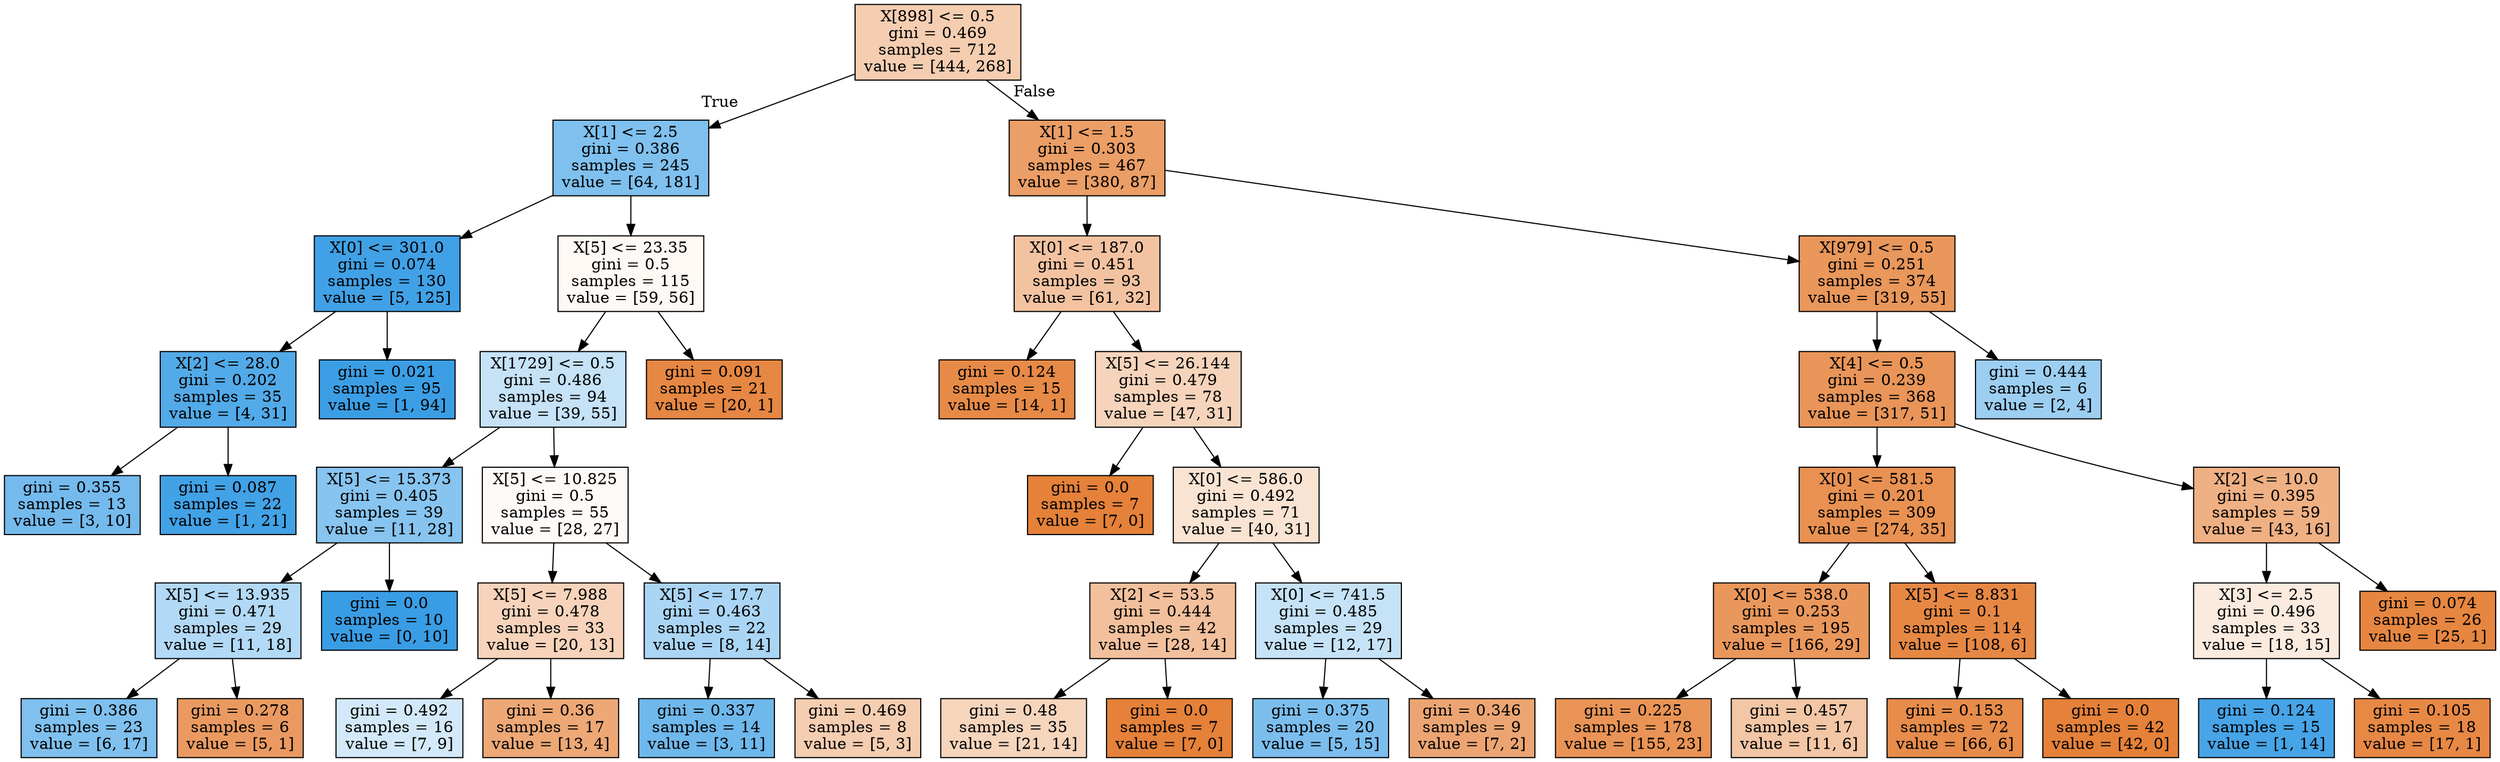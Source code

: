 digraph Tree {
node [shape=box, style="filled", color="black"] ;
0 [label="X[898] <= 0.5\ngini = 0.469\nsamples = 712\nvalue = [444, 268]", fillcolor="#f5cdb1"] ;
1 [label="X[1] <= 2.5\ngini = 0.386\nsamples = 245\nvalue = [64, 181]", fillcolor="#7fc0ee"] ;
0 -> 1 [labeldistance=2.5, labelangle=45, headlabel="True"] ;
3 [label="X[0] <= 301.0\ngini = 0.074\nsamples = 130\nvalue = [5, 125]", fillcolor="#41a1e6"] ;
1 -> 3 ;
43 [label="X[2] <= 28.0\ngini = 0.202\nsamples = 35\nvalue = [4, 31]", fillcolor="#53aae8"] ;
3 -> 43 ;
45 [label="gini = 0.355\nsamples = 13\nvalue = [3, 10]", fillcolor="#74baed"] ;
43 -> 45 ;
46 [label="gini = 0.087\nsamples = 22\nvalue = [1, 21]", fillcolor="#42a2e6"] ;
43 -> 46 ;
44 [label="gini = 0.021\nsamples = 95\nvalue = [1, 94]", fillcolor="#3b9ee5"] ;
3 -> 44 ;
4 [label="X[5] <= 23.35\ngini = 0.5\nsamples = 115\nvalue = [59, 56]", fillcolor="#fef9f5"] ;
1 -> 4 ;
5 [label="X[1729] <= 0.5\ngini = 0.486\nsamples = 94\nvalue = [39, 55]", fillcolor="#c5e2f7"] ;
4 -> 5 ;
21 [label="X[5] <= 15.373\ngini = 0.405\nsamples = 39\nvalue = [11, 28]", fillcolor="#87c4ef"] ;
5 -> 21 ;
27 [label="X[5] <= 13.935\ngini = 0.471\nsamples = 29\nvalue = [11, 18]", fillcolor="#b2d9f5"] ;
21 -> 27 ;
29 [label="gini = 0.386\nsamples = 23\nvalue = [6, 17]", fillcolor="#7fc0ee"] ;
27 -> 29 ;
30 [label="gini = 0.278\nsamples = 6\nvalue = [5, 1]", fillcolor="#ea9a61"] ;
27 -> 30 ;
28 [label="gini = 0.0\nsamples = 10\nvalue = [0, 10]", fillcolor="#399de5"] ;
21 -> 28 ;
22 [label="X[5] <= 10.825\ngini = 0.5\nsamples = 55\nvalue = [28, 27]", fillcolor="#fefaf8"] ;
5 -> 22 ;
33 [label="X[5] <= 7.988\ngini = 0.478\nsamples = 33\nvalue = [20, 13]", fillcolor="#f6d3ba"] ;
22 -> 33 ;
35 [label="gini = 0.492\nsamples = 16\nvalue = [7, 9]", fillcolor="#d3e9f9"] ;
33 -> 35 ;
36 [label="gini = 0.36\nsamples = 17\nvalue = [13, 4]", fillcolor="#eda876"] ;
33 -> 36 ;
34 [label="X[5] <= 17.7\ngini = 0.463\nsamples = 22\nvalue = [8, 14]", fillcolor="#aad5f4"] ;
22 -> 34 ;
37 [label="gini = 0.337\nsamples = 14\nvalue = [3, 11]", fillcolor="#6fb8ec"] ;
34 -> 37 ;
38 [label="gini = 0.469\nsamples = 8\nvalue = [5, 3]", fillcolor="#f5cdb0"] ;
34 -> 38 ;
6 [label="gini = 0.091\nsamples = 21\nvalue = [20, 1]", fillcolor="#e68743"] ;
4 -> 6 ;
2 [label="X[1] <= 1.5\ngini = 0.303\nsamples = 467\nvalue = [380, 87]", fillcolor="#eb9e66"] ;
0 -> 2 [labeldistance=2.5, labelangle=-45, headlabel="False"] ;
7 [label="X[0] <= 187.0\ngini = 0.451\nsamples = 93\nvalue = [61, 32]", fillcolor="#f3c3a1"] ;
2 -> 7 ;
11 [label="gini = 0.124\nsamples = 15\nvalue = [14, 1]", fillcolor="#e78a47"] ;
7 -> 11 ;
12 [label="X[5] <= 26.144\ngini = 0.479\nsamples = 78\nvalue = [47, 31]", fillcolor="#f6d4bc"] ;
7 -> 12 ;
19 [label="gini = 0.0\nsamples = 7\nvalue = [7, 0]", fillcolor="#e58139"] ;
12 -> 19 ;
20 [label="X[0] <= 586.0\ngini = 0.492\nsamples = 71\nvalue = [40, 31]", fillcolor="#f9e3d2"] ;
12 -> 20 ;
23 [label="X[2] <= 53.5\ngini = 0.444\nsamples = 42\nvalue = [28, 14]", fillcolor="#f2c09c"] ;
20 -> 23 ;
31 [label="gini = 0.48\nsamples = 35\nvalue = [21, 14]", fillcolor="#f6d5bd"] ;
23 -> 31 ;
32 [label="gini = 0.0\nsamples = 7\nvalue = [7, 0]", fillcolor="#e58139"] ;
23 -> 32 ;
24 [label="X[0] <= 741.5\ngini = 0.485\nsamples = 29\nvalue = [12, 17]", fillcolor="#c5e2f7"] ;
20 -> 24 ;
25 [label="gini = 0.375\nsamples = 20\nvalue = [5, 15]", fillcolor="#7bbeee"] ;
24 -> 25 ;
26 [label="gini = 0.346\nsamples = 9\nvalue = [7, 2]", fillcolor="#eca572"] ;
24 -> 26 ;
8 [label="X[979] <= 0.5\ngini = 0.251\nsamples = 374\nvalue = [319, 55]", fillcolor="#e9975b"] ;
2 -> 8 ;
9 [label="X[4] <= 0.5\ngini = 0.239\nsamples = 368\nvalue = [317, 51]", fillcolor="#e99559"] ;
8 -> 9 ;
13 [label="X[0] <= 581.5\ngini = 0.201\nsamples = 309\nvalue = [274, 35]", fillcolor="#e89152"] ;
9 -> 13 ;
39 [label="X[0] <= 538.0\ngini = 0.253\nsamples = 195\nvalue = [166, 29]", fillcolor="#ea975c"] ;
13 -> 39 ;
41 [label="gini = 0.225\nsamples = 178\nvalue = [155, 23]", fillcolor="#e99456"] ;
39 -> 41 ;
42 [label="gini = 0.457\nsamples = 17\nvalue = [11, 6]", fillcolor="#f3c6a5"] ;
39 -> 42 ;
40 [label="X[5] <= 8.831\ngini = 0.1\nsamples = 114\nvalue = [108, 6]", fillcolor="#e68844"] ;
13 -> 40 ;
47 [label="gini = 0.153\nsamples = 72\nvalue = [66, 6]", fillcolor="#e78c4b"] ;
40 -> 47 ;
48 [label="gini = 0.0\nsamples = 42\nvalue = [42, 0]", fillcolor="#e58139"] ;
40 -> 48 ;
14 [label="X[2] <= 10.0\ngini = 0.395\nsamples = 59\nvalue = [43, 16]", fillcolor="#efb083"] ;
9 -> 14 ;
15 [label="X[3] <= 2.5\ngini = 0.496\nsamples = 33\nvalue = [18, 15]", fillcolor="#fbeade"] ;
14 -> 15 ;
17 [label="gini = 0.124\nsamples = 15\nvalue = [1, 14]", fillcolor="#47a4e7"] ;
15 -> 17 ;
18 [label="gini = 0.105\nsamples = 18\nvalue = [17, 1]", fillcolor="#e78845"] ;
15 -> 18 ;
16 [label="gini = 0.074\nsamples = 26\nvalue = [25, 1]", fillcolor="#e68641"] ;
14 -> 16 ;
10 [label="gini = 0.444\nsamples = 6\nvalue = [2, 4]", fillcolor="#9ccef2"] ;
8 -> 10 ;
}